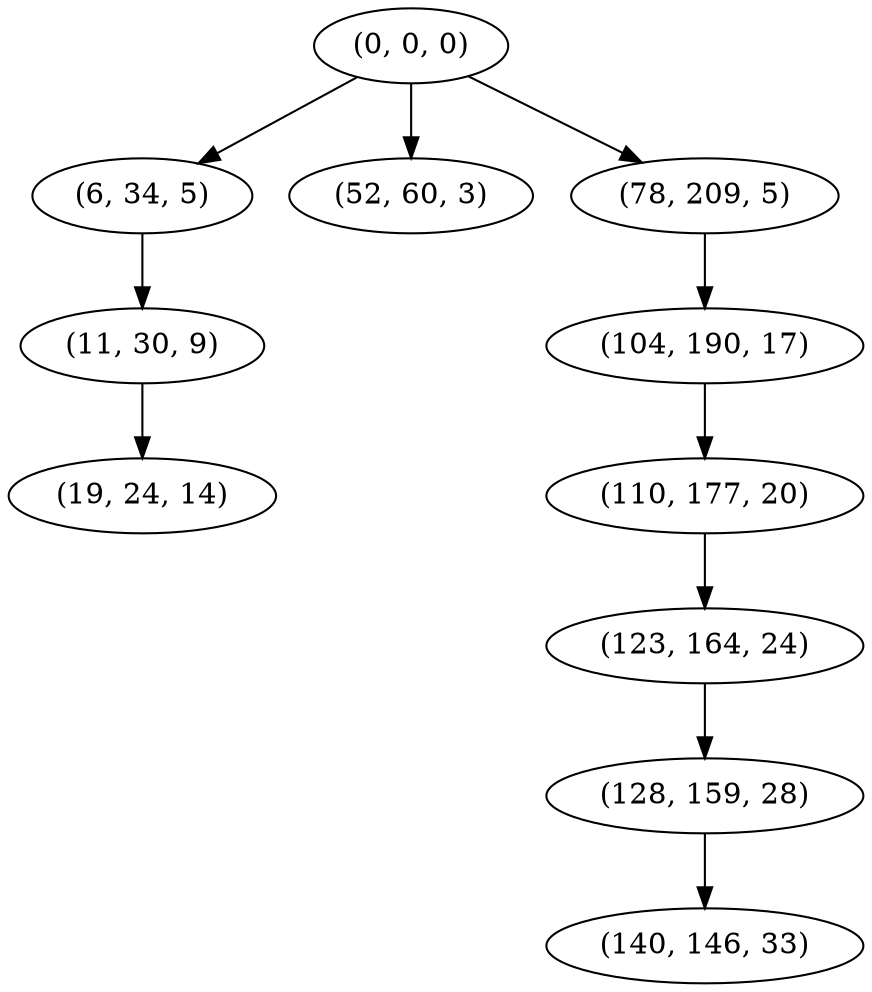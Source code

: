 digraph tree {
    "(0, 0, 0)";
    "(6, 34, 5)";
    "(11, 30, 9)";
    "(19, 24, 14)";
    "(52, 60, 3)";
    "(78, 209, 5)";
    "(104, 190, 17)";
    "(110, 177, 20)";
    "(123, 164, 24)";
    "(128, 159, 28)";
    "(140, 146, 33)";
    "(0, 0, 0)" -> "(6, 34, 5)";
    "(0, 0, 0)" -> "(52, 60, 3)";
    "(0, 0, 0)" -> "(78, 209, 5)";
    "(6, 34, 5)" -> "(11, 30, 9)";
    "(11, 30, 9)" -> "(19, 24, 14)";
    "(78, 209, 5)" -> "(104, 190, 17)";
    "(104, 190, 17)" -> "(110, 177, 20)";
    "(110, 177, 20)" -> "(123, 164, 24)";
    "(123, 164, 24)" -> "(128, 159, 28)";
    "(128, 159, 28)" -> "(140, 146, 33)";
}
